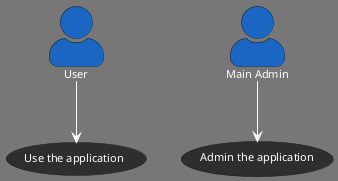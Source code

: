 ' Do not edit
' Theme Gallery
' autogenerated by script
'
@startuml
!theme reddress-darkblue
skinparam actorStyle awesome
:User: --> (Use)
"Main Admin" as Admin
"Use the application" as (Use)
Admin --> (Admin the application)
@enduml
